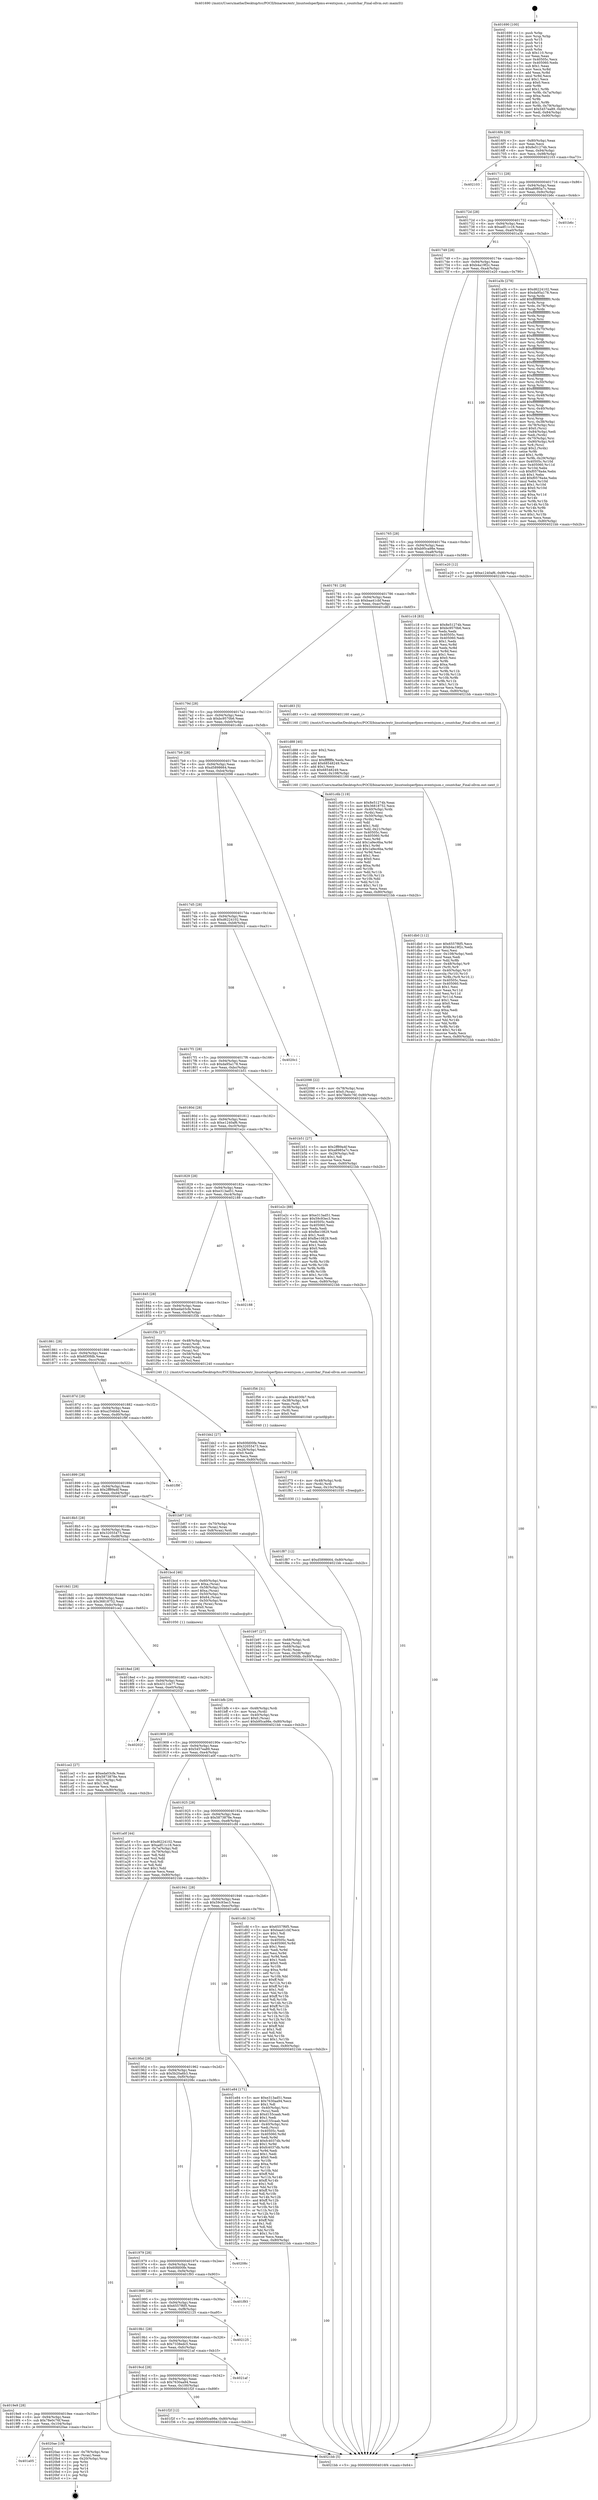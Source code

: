 digraph "0x401690" {
  label = "0x401690 (/mnt/c/Users/mathe/Desktop/tcc/POCII/binaries/extr_linuxtoolsperfpmu-eventsjson.c_countchar_Final-ollvm.out::main(0))"
  labelloc = "t"
  node[shape=record]

  Entry [label="",width=0.3,height=0.3,shape=circle,fillcolor=black,style=filled]
  "0x4016f4" [label="{
     0x4016f4 [29]\l
     | [instrs]\l
     &nbsp;&nbsp;0x4016f4 \<+3\>: mov -0x80(%rbp),%eax\l
     &nbsp;&nbsp;0x4016f7 \<+2\>: mov %eax,%ecx\l
     &nbsp;&nbsp;0x4016f9 \<+6\>: sub $0x8e51274b,%ecx\l
     &nbsp;&nbsp;0x4016ff \<+6\>: mov %eax,-0x94(%rbp)\l
     &nbsp;&nbsp;0x401705 \<+6\>: mov %ecx,-0x98(%rbp)\l
     &nbsp;&nbsp;0x40170b \<+6\>: je 0000000000402103 \<main+0xa73\>\l
  }"]
  "0x402103" [label="{
     0x402103\l
  }", style=dashed]
  "0x401711" [label="{
     0x401711 [28]\l
     | [instrs]\l
     &nbsp;&nbsp;0x401711 \<+5\>: jmp 0000000000401716 \<main+0x86\>\l
     &nbsp;&nbsp;0x401716 \<+6\>: mov -0x94(%rbp),%eax\l
     &nbsp;&nbsp;0x40171c \<+5\>: sub $0xa8985a7c,%eax\l
     &nbsp;&nbsp;0x401721 \<+6\>: mov %eax,-0x9c(%rbp)\l
     &nbsp;&nbsp;0x401727 \<+6\>: je 0000000000401b6c \<main+0x4dc\>\l
  }"]
  Exit [label="",width=0.3,height=0.3,shape=circle,fillcolor=black,style=filled,peripheries=2]
  "0x401b6c" [label="{
     0x401b6c\l
  }", style=dashed]
  "0x40172d" [label="{
     0x40172d [28]\l
     | [instrs]\l
     &nbsp;&nbsp;0x40172d \<+5\>: jmp 0000000000401732 \<main+0xa2\>\l
     &nbsp;&nbsp;0x401732 \<+6\>: mov -0x94(%rbp),%eax\l
     &nbsp;&nbsp;0x401738 \<+5\>: sub $0xadf11c16,%eax\l
     &nbsp;&nbsp;0x40173d \<+6\>: mov %eax,-0xa0(%rbp)\l
     &nbsp;&nbsp;0x401743 \<+6\>: je 0000000000401a3b \<main+0x3ab\>\l
  }"]
  "0x401a05" [label="{
     0x401a05\l
  }", style=dashed]
  "0x401a3b" [label="{
     0x401a3b [278]\l
     | [instrs]\l
     &nbsp;&nbsp;0x401a3b \<+5\>: mov $0xd6224102,%eax\l
     &nbsp;&nbsp;0x401a40 \<+5\>: mov $0xda95a178,%ecx\l
     &nbsp;&nbsp;0x401a45 \<+3\>: mov %rsp,%rdx\l
     &nbsp;&nbsp;0x401a48 \<+4\>: add $0xfffffffffffffff0,%rdx\l
     &nbsp;&nbsp;0x401a4c \<+3\>: mov %rdx,%rsp\l
     &nbsp;&nbsp;0x401a4f \<+4\>: mov %rdx,-0x78(%rbp)\l
     &nbsp;&nbsp;0x401a53 \<+3\>: mov %rsp,%rdx\l
     &nbsp;&nbsp;0x401a56 \<+4\>: add $0xfffffffffffffff0,%rdx\l
     &nbsp;&nbsp;0x401a5a \<+3\>: mov %rdx,%rsp\l
     &nbsp;&nbsp;0x401a5d \<+3\>: mov %rsp,%rsi\l
     &nbsp;&nbsp;0x401a60 \<+4\>: add $0xfffffffffffffff0,%rsi\l
     &nbsp;&nbsp;0x401a64 \<+3\>: mov %rsi,%rsp\l
     &nbsp;&nbsp;0x401a67 \<+4\>: mov %rsi,-0x70(%rbp)\l
     &nbsp;&nbsp;0x401a6b \<+3\>: mov %rsp,%rsi\l
     &nbsp;&nbsp;0x401a6e \<+4\>: add $0xfffffffffffffff0,%rsi\l
     &nbsp;&nbsp;0x401a72 \<+3\>: mov %rsi,%rsp\l
     &nbsp;&nbsp;0x401a75 \<+4\>: mov %rsi,-0x68(%rbp)\l
     &nbsp;&nbsp;0x401a79 \<+3\>: mov %rsp,%rsi\l
     &nbsp;&nbsp;0x401a7c \<+4\>: add $0xfffffffffffffff0,%rsi\l
     &nbsp;&nbsp;0x401a80 \<+3\>: mov %rsi,%rsp\l
     &nbsp;&nbsp;0x401a83 \<+4\>: mov %rsi,-0x60(%rbp)\l
     &nbsp;&nbsp;0x401a87 \<+3\>: mov %rsp,%rsi\l
     &nbsp;&nbsp;0x401a8a \<+4\>: add $0xfffffffffffffff0,%rsi\l
     &nbsp;&nbsp;0x401a8e \<+3\>: mov %rsi,%rsp\l
     &nbsp;&nbsp;0x401a91 \<+4\>: mov %rsi,-0x58(%rbp)\l
     &nbsp;&nbsp;0x401a95 \<+3\>: mov %rsp,%rsi\l
     &nbsp;&nbsp;0x401a98 \<+4\>: add $0xfffffffffffffff0,%rsi\l
     &nbsp;&nbsp;0x401a9c \<+3\>: mov %rsi,%rsp\l
     &nbsp;&nbsp;0x401a9f \<+4\>: mov %rsi,-0x50(%rbp)\l
     &nbsp;&nbsp;0x401aa3 \<+3\>: mov %rsp,%rsi\l
     &nbsp;&nbsp;0x401aa6 \<+4\>: add $0xfffffffffffffff0,%rsi\l
     &nbsp;&nbsp;0x401aaa \<+3\>: mov %rsi,%rsp\l
     &nbsp;&nbsp;0x401aad \<+4\>: mov %rsi,-0x48(%rbp)\l
     &nbsp;&nbsp;0x401ab1 \<+3\>: mov %rsp,%rsi\l
     &nbsp;&nbsp;0x401ab4 \<+4\>: add $0xfffffffffffffff0,%rsi\l
     &nbsp;&nbsp;0x401ab8 \<+3\>: mov %rsi,%rsp\l
     &nbsp;&nbsp;0x401abb \<+4\>: mov %rsi,-0x40(%rbp)\l
     &nbsp;&nbsp;0x401abf \<+3\>: mov %rsp,%rsi\l
     &nbsp;&nbsp;0x401ac2 \<+4\>: add $0xfffffffffffffff0,%rsi\l
     &nbsp;&nbsp;0x401ac6 \<+3\>: mov %rsi,%rsp\l
     &nbsp;&nbsp;0x401ac9 \<+4\>: mov %rsi,-0x38(%rbp)\l
     &nbsp;&nbsp;0x401acd \<+4\>: mov -0x78(%rbp),%rsi\l
     &nbsp;&nbsp;0x401ad1 \<+6\>: movl $0x0,(%rsi)\l
     &nbsp;&nbsp;0x401ad7 \<+6\>: mov -0x84(%rbp),%edi\l
     &nbsp;&nbsp;0x401add \<+2\>: mov %edi,(%rdx)\l
     &nbsp;&nbsp;0x401adf \<+4\>: mov -0x70(%rbp),%rsi\l
     &nbsp;&nbsp;0x401ae3 \<+7\>: mov -0x90(%rbp),%r8\l
     &nbsp;&nbsp;0x401aea \<+3\>: mov %r8,(%rsi)\l
     &nbsp;&nbsp;0x401aed \<+3\>: cmpl $0x2,(%rdx)\l
     &nbsp;&nbsp;0x401af0 \<+4\>: setne %r9b\l
     &nbsp;&nbsp;0x401af4 \<+4\>: and $0x1,%r9b\l
     &nbsp;&nbsp;0x401af8 \<+4\>: mov %r9b,-0x29(%rbp)\l
     &nbsp;&nbsp;0x401afc \<+8\>: mov 0x40505c,%r10d\l
     &nbsp;&nbsp;0x401b04 \<+8\>: mov 0x405060,%r11d\l
     &nbsp;&nbsp;0x401b0c \<+3\>: mov %r10d,%ebx\l
     &nbsp;&nbsp;0x401b0f \<+6\>: sub $0xf0576a4e,%ebx\l
     &nbsp;&nbsp;0x401b15 \<+3\>: sub $0x1,%ebx\l
     &nbsp;&nbsp;0x401b18 \<+6\>: add $0xf0576a4e,%ebx\l
     &nbsp;&nbsp;0x401b1e \<+4\>: imul %ebx,%r10d\l
     &nbsp;&nbsp;0x401b22 \<+4\>: and $0x1,%r10d\l
     &nbsp;&nbsp;0x401b26 \<+4\>: cmp $0x0,%r10d\l
     &nbsp;&nbsp;0x401b2a \<+4\>: sete %r9b\l
     &nbsp;&nbsp;0x401b2e \<+4\>: cmp $0xa,%r11d\l
     &nbsp;&nbsp;0x401b32 \<+4\>: setl %r14b\l
     &nbsp;&nbsp;0x401b36 \<+3\>: mov %r9b,%r15b\l
     &nbsp;&nbsp;0x401b39 \<+3\>: and %r14b,%r15b\l
     &nbsp;&nbsp;0x401b3c \<+3\>: xor %r14b,%r9b\l
     &nbsp;&nbsp;0x401b3f \<+3\>: or %r9b,%r15b\l
     &nbsp;&nbsp;0x401b42 \<+4\>: test $0x1,%r15b\l
     &nbsp;&nbsp;0x401b46 \<+3\>: cmovne %ecx,%eax\l
     &nbsp;&nbsp;0x401b49 \<+3\>: mov %eax,-0x80(%rbp)\l
     &nbsp;&nbsp;0x401b4c \<+5\>: jmp 00000000004021bb \<main+0xb2b\>\l
  }"]
  "0x401749" [label="{
     0x401749 [28]\l
     | [instrs]\l
     &nbsp;&nbsp;0x401749 \<+5\>: jmp 000000000040174e \<main+0xbe\>\l
     &nbsp;&nbsp;0x40174e \<+6\>: mov -0x94(%rbp),%eax\l
     &nbsp;&nbsp;0x401754 \<+5\>: sub $0xb4a19f2c,%eax\l
     &nbsp;&nbsp;0x401759 \<+6\>: mov %eax,-0xa4(%rbp)\l
     &nbsp;&nbsp;0x40175f \<+6\>: je 0000000000401e20 \<main+0x790\>\l
  }"]
  "0x4020ae" [label="{
     0x4020ae [19]\l
     | [instrs]\l
     &nbsp;&nbsp;0x4020ae \<+4\>: mov -0x78(%rbp),%rax\l
     &nbsp;&nbsp;0x4020b2 \<+2\>: mov (%rax),%eax\l
     &nbsp;&nbsp;0x4020b4 \<+4\>: lea -0x20(%rbp),%rsp\l
     &nbsp;&nbsp;0x4020b8 \<+1\>: pop %rbx\l
     &nbsp;&nbsp;0x4020b9 \<+2\>: pop %r12\l
     &nbsp;&nbsp;0x4020bb \<+2\>: pop %r14\l
     &nbsp;&nbsp;0x4020bd \<+2\>: pop %r15\l
     &nbsp;&nbsp;0x4020bf \<+1\>: pop %rbp\l
     &nbsp;&nbsp;0x4020c0 \<+1\>: ret\l
  }"]
  "0x401e20" [label="{
     0x401e20 [12]\l
     | [instrs]\l
     &nbsp;&nbsp;0x401e20 \<+7\>: movl $0xe1240af6,-0x80(%rbp)\l
     &nbsp;&nbsp;0x401e27 \<+5\>: jmp 00000000004021bb \<main+0xb2b\>\l
  }"]
  "0x401765" [label="{
     0x401765 [28]\l
     | [instrs]\l
     &nbsp;&nbsp;0x401765 \<+5\>: jmp 000000000040176a \<main+0xda\>\l
     &nbsp;&nbsp;0x40176a \<+6\>: mov -0x94(%rbp),%eax\l
     &nbsp;&nbsp;0x401770 \<+5\>: sub $0xb95ca98e,%eax\l
     &nbsp;&nbsp;0x401775 \<+6\>: mov %eax,-0xa8(%rbp)\l
     &nbsp;&nbsp;0x40177b \<+6\>: je 0000000000401c18 \<main+0x588\>\l
  }"]
  "0x401f87" [label="{
     0x401f87 [12]\l
     | [instrs]\l
     &nbsp;&nbsp;0x401f87 \<+7\>: movl $0xd5898664,-0x80(%rbp)\l
     &nbsp;&nbsp;0x401f8e \<+5\>: jmp 00000000004021bb \<main+0xb2b\>\l
  }"]
  "0x401c18" [label="{
     0x401c18 [83]\l
     | [instrs]\l
     &nbsp;&nbsp;0x401c18 \<+5\>: mov $0x8e51274b,%eax\l
     &nbsp;&nbsp;0x401c1d \<+5\>: mov $0xbc9570b6,%ecx\l
     &nbsp;&nbsp;0x401c22 \<+2\>: xor %edx,%edx\l
     &nbsp;&nbsp;0x401c24 \<+7\>: mov 0x40505c,%esi\l
     &nbsp;&nbsp;0x401c2b \<+7\>: mov 0x405060,%edi\l
     &nbsp;&nbsp;0x401c32 \<+3\>: sub $0x1,%edx\l
     &nbsp;&nbsp;0x401c35 \<+3\>: mov %esi,%r8d\l
     &nbsp;&nbsp;0x401c38 \<+3\>: add %edx,%r8d\l
     &nbsp;&nbsp;0x401c3b \<+4\>: imul %r8d,%esi\l
     &nbsp;&nbsp;0x401c3f \<+3\>: and $0x1,%esi\l
     &nbsp;&nbsp;0x401c42 \<+3\>: cmp $0x0,%esi\l
     &nbsp;&nbsp;0x401c45 \<+4\>: sete %r9b\l
     &nbsp;&nbsp;0x401c49 \<+3\>: cmp $0xa,%edi\l
     &nbsp;&nbsp;0x401c4c \<+4\>: setl %r10b\l
     &nbsp;&nbsp;0x401c50 \<+3\>: mov %r9b,%r11b\l
     &nbsp;&nbsp;0x401c53 \<+3\>: and %r10b,%r11b\l
     &nbsp;&nbsp;0x401c56 \<+3\>: xor %r10b,%r9b\l
     &nbsp;&nbsp;0x401c59 \<+3\>: or %r9b,%r11b\l
     &nbsp;&nbsp;0x401c5c \<+4\>: test $0x1,%r11b\l
     &nbsp;&nbsp;0x401c60 \<+3\>: cmovne %ecx,%eax\l
     &nbsp;&nbsp;0x401c63 \<+3\>: mov %eax,-0x80(%rbp)\l
     &nbsp;&nbsp;0x401c66 \<+5\>: jmp 00000000004021bb \<main+0xb2b\>\l
  }"]
  "0x401781" [label="{
     0x401781 [28]\l
     | [instrs]\l
     &nbsp;&nbsp;0x401781 \<+5\>: jmp 0000000000401786 \<main+0xf6\>\l
     &nbsp;&nbsp;0x401786 \<+6\>: mov -0x94(%rbp),%eax\l
     &nbsp;&nbsp;0x40178c \<+5\>: sub $0xbaa41cbf,%eax\l
     &nbsp;&nbsp;0x401791 \<+6\>: mov %eax,-0xac(%rbp)\l
     &nbsp;&nbsp;0x401797 \<+6\>: je 0000000000401d83 \<main+0x6f3\>\l
  }"]
  "0x401f75" [label="{
     0x401f75 [18]\l
     | [instrs]\l
     &nbsp;&nbsp;0x401f75 \<+4\>: mov -0x48(%rbp),%rdi\l
     &nbsp;&nbsp;0x401f79 \<+3\>: mov (%rdi),%rdi\l
     &nbsp;&nbsp;0x401f7c \<+6\>: mov %eax,-0x10c(%rbp)\l
     &nbsp;&nbsp;0x401f82 \<+5\>: call 0000000000401030 \<free@plt\>\l
     | [calls]\l
     &nbsp;&nbsp;0x401030 \{1\} (unknown)\l
  }"]
  "0x401d83" [label="{
     0x401d83 [5]\l
     | [instrs]\l
     &nbsp;&nbsp;0x401d83 \<+5\>: call 0000000000401160 \<next_i\>\l
     | [calls]\l
     &nbsp;&nbsp;0x401160 \{100\} (/mnt/c/Users/mathe/Desktop/tcc/POCII/binaries/extr_linuxtoolsperfpmu-eventsjson.c_countchar_Final-ollvm.out::next_i)\l
  }"]
  "0x40179d" [label="{
     0x40179d [28]\l
     | [instrs]\l
     &nbsp;&nbsp;0x40179d \<+5\>: jmp 00000000004017a2 \<main+0x112\>\l
     &nbsp;&nbsp;0x4017a2 \<+6\>: mov -0x94(%rbp),%eax\l
     &nbsp;&nbsp;0x4017a8 \<+5\>: sub $0xbc9570b6,%eax\l
     &nbsp;&nbsp;0x4017ad \<+6\>: mov %eax,-0xb0(%rbp)\l
     &nbsp;&nbsp;0x4017b3 \<+6\>: je 0000000000401c6b \<main+0x5db\>\l
  }"]
  "0x401f56" [label="{
     0x401f56 [31]\l
     | [instrs]\l
     &nbsp;&nbsp;0x401f56 \<+10\>: movabs $0x4030b7,%rdi\l
     &nbsp;&nbsp;0x401f60 \<+4\>: mov -0x38(%rbp),%r8\l
     &nbsp;&nbsp;0x401f64 \<+3\>: mov %eax,(%r8)\l
     &nbsp;&nbsp;0x401f67 \<+4\>: mov -0x38(%rbp),%r8\l
     &nbsp;&nbsp;0x401f6b \<+3\>: mov (%r8),%esi\l
     &nbsp;&nbsp;0x401f6e \<+2\>: mov $0x0,%al\l
     &nbsp;&nbsp;0x401f70 \<+5\>: call 0000000000401040 \<printf@plt\>\l
     | [calls]\l
     &nbsp;&nbsp;0x401040 \{1\} (unknown)\l
  }"]
  "0x401c6b" [label="{
     0x401c6b [119]\l
     | [instrs]\l
     &nbsp;&nbsp;0x401c6b \<+5\>: mov $0x8e51274b,%eax\l
     &nbsp;&nbsp;0x401c70 \<+5\>: mov $0x36818752,%ecx\l
     &nbsp;&nbsp;0x401c75 \<+4\>: mov -0x40(%rbp),%rdx\l
     &nbsp;&nbsp;0x401c79 \<+2\>: mov (%rdx),%esi\l
     &nbsp;&nbsp;0x401c7b \<+4\>: mov -0x50(%rbp),%rdx\l
     &nbsp;&nbsp;0x401c7f \<+2\>: cmp (%rdx),%esi\l
     &nbsp;&nbsp;0x401c81 \<+4\>: setl %dil\l
     &nbsp;&nbsp;0x401c85 \<+4\>: and $0x1,%dil\l
     &nbsp;&nbsp;0x401c89 \<+4\>: mov %dil,-0x21(%rbp)\l
     &nbsp;&nbsp;0x401c8d \<+7\>: mov 0x40505c,%esi\l
     &nbsp;&nbsp;0x401c94 \<+8\>: mov 0x405060,%r8d\l
     &nbsp;&nbsp;0x401c9c \<+3\>: mov %esi,%r9d\l
     &nbsp;&nbsp;0x401c9f \<+7\>: add $0x1a9ec6ba,%r9d\l
     &nbsp;&nbsp;0x401ca6 \<+4\>: sub $0x1,%r9d\l
     &nbsp;&nbsp;0x401caa \<+7\>: sub $0x1a9ec6ba,%r9d\l
     &nbsp;&nbsp;0x401cb1 \<+4\>: imul %r9d,%esi\l
     &nbsp;&nbsp;0x401cb5 \<+3\>: and $0x1,%esi\l
     &nbsp;&nbsp;0x401cb8 \<+3\>: cmp $0x0,%esi\l
     &nbsp;&nbsp;0x401cbb \<+4\>: sete %dil\l
     &nbsp;&nbsp;0x401cbf \<+4\>: cmp $0xa,%r8d\l
     &nbsp;&nbsp;0x401cc3 \<+4\>: setl %r10b\l
     &nbsp;&nbsp;0x401cc7 \<+3\>: mov %dil,%r11b\l
     &nbsp;&nbsp;0x401cca \<+3\>: and %r10b,%r11b\l
     &nbsp;&nbsp;0x401ccd \<+3\>: xor %r10b,%dil\l
     &nbsp;&nbsp;0x401cd0 \<+3\>: or %dil,%r11b\l
     &nbsp;&nbsp;0x401cd3 \<+4\>: test $0x1,%r11b\l
     &nbsp;&nbsp;0x401cd7 \<+3\>: cmovne %ecx,%eax\l
     &nbsp;&nbsp;0x401cda \<+3\>: mov %eax,-0x80(%rbp)\l
     &nbsp;&nbsp;0x401cdd \<+5\>: jmp 00000000004021bb \<main+0xb2b\>\l
  }"]
  "0x4017b9" [label="{
     0x4017b9 [28]\l
     | [instrs]\l
     &nbsp;&nbsp;0x4017b9 \<+5\>: jmp 00000000004017be \<main+0x12e\>\l
     &nbsp;&nbsp;0x4017be \<+6\>: mov -0x94(%rbp),%eax\l
     &nbsp;&nbsp;0x4017c4 \<+5\>: sub $0xd5898664,%eax\l
     &nbsp;&nbsp;0x4017c9 \<+6\>: mov %eax,-0xb4(%rbp)\l
     &nbsp;&nbsp;0x4017cf \<+6\>: je 0000000000402098 \<main+0xa08\>\l
  }"]
  "0x4019e9" [label="{
     0x4019e9 [28]\l
     | [instrs]\l
     &nbsp;&nbsp;0x4019e9 \<+5\>: jmp 00000000004019ee \<main+0x35e\>\l
     &nbsp;&nbsp;0x4019ee \<+6\>: mov -0x94(%rbp),%eax\l
     &nbsp;&nbsp;0x4019f4 \<+5\>: sub $0x78e0c76f,%eax\l
     &nbsp;&nbsp;0x4019f9 \<+6\>: mov %eax,-0x104(%rbp)\l
     &nbsp;&nbsp;0x4019ff \<+6\>: je 00000000004020ae \<main+0xa1e\>\l
  }"]
  "0x402098" [label="{
     0x402098 [22]\l
     | [instrs]\l
     &nbsp;&nbsp;0x402098 \<+4\>: mov -0x78(%rbp),%rax\l
     &nbsp;&nbsp;0x40209c \<+6\>: movl $0x0,(%rax)\l
     &nbsp;&nbsp;0x4020a2 \<+7\>: movl $0x78e0c76f,-0x80(%rbp)\l
     &nbsp;&nbsp;0x4020a9 \<+5\>: jmp 00000000004021bb \<main+0xb2b\>\l
  }"]
  "0x4017d5" [label="{
     0x4017d5 [28]\l
     | [instrs]\l
     &nbsp;&nbsp;0x4017d5 \<+5\>: jmp 00000000004017da \<main+0x14a\>\l
     &nbsp;&nbsp;0x4017da \<+6\>: mov -0x94(%rbp),%eax\l
     &nbsp;&nbsp;0x4017e0 \<+5\>: sub $0xd6224102,%eax\l
     &nbsp;&nbsp;0x4017e5 \<+6\>: mov %eax,-0xb8(%rbp)\l
     &nbsp;&nbsp;0x4017eb \<+6\>: je 00000000004020c1 \<main+0xa31\>\l
  }"]
  "0x401f2f" [label="{
     0x401f2f [12]\l
     | [instrs]\l
     &nbsp;&nbsp;0x401f2f \<+7\>: movl $0xb95ca98e,-0x80(%rbp)\l
     &nbsp;&nbsp;0x401f36 \<+5\>: jmp 00000000004021bb \<main+0xb2b\>\l
  }"]
  "0x4020c1" [label="{
     0x4020c1\l
  }", style=dashed]
  "0x4017f1" [label="{
     0x4017f1 [28]\l
     | [instrs]\l
     &nbsp;&nbsp;0x4017f1 \<+5\>: jmp 00000000004017f6 \<main+0x166\>\l
     &nbsp;&nbsp;0x4017f6 \<+6\>: mov -0x94(%rbp),%eax\l
     &nbsp;&nbsp;0x4017fc \<+5\>: sub $0xda95a178,%eax\l
     &nbsp;&nbsp;0x401801 \<+6\>: mov %eax,-0xbc(%rbp)\l
     &nbsp;&nbsp;0x401807 \<+6\>: je 0000000000401b51 \<main+0x4c1\>\l
  }"]
  "0x4019cd" [label="{
     0x4019cd [28]\l
     | [instrs]\l
     &nbsp;&nbsp;0x4019cd \<+5\>: jmp 00000000004019d2 \<main+0x342\>\l
     &nbsp;&nbsp;0x4019d2 \<+6\>: mov -0x94(%rbp),%eax\l
     &nbsp;&nbsp;0x4019d8 \<+5\>: sub $0x7630aa94,%eax\l
     &nbsp;&nbsp;0x4019dd \<+6\>: mov %eax,-0x100(%rbp)\l
     &nbsp;&nbsp;0x4019e3 \<+6\>: je 0000000000401f2f \<main+0x89f\>\l
  }"]
  "0x401b51" [label="{
     0x401b51 [27]\l
     | [instrs]\l
     &nbsp;&nbsp;0x401b51 \<+5\>: mov $0x2ff89a4f,%eax\l
     &nbsp;&nbsp;0x401b56 \<+5\>: mov $0xa8985a7c,%ecx\l
     &nbsp;&nbsp;0x401b5b \<+3\>: mov -0x29(%rbp),%dl\l
     &nbsp;&nbsp;0x401b5e \<+3\>: test $0x1,%dl\l
     &nbsp;&nbsp;0x401b61 \<+3\>: cmovne %ecx,%eax\l
     &nbsp;&nbsp;0x401b64 \<+3\>: mov %eax,-0x80(%rbp)\l
     &nbsp;&nbsp;0x401b67 \<+5\>: jmp 00000000004021bb \<main+0xb2b\>\l
  }"]
  "0x40180d" [label="{
     0x40180d [28]\l
     | [instrs]\l
     &nbsp;&nbsp;0x40180d \<+5\>: jmp 0000000000401812 \<main+0x182\>\l
     &nbsp;&nbsp;0x401812 \<+6\>: mov -0x94(%rbp),%eax\l
     &nbsp;&nbsp;0x401818 \<+5\>: sub $0xe1240af6,%eax\l
     &nbsp;&nbsp;0x40181d \<+6\>: mov %eax,-0xc0(%rbp)\l
     &nbsp;&nbsp;0x401823 \<+6\>: je 0000000000401e2c \<main+0x79c\>\l
  }"]
  "0x4021af" [label="{
     0x4021af\l
  }", style=dashed]
  "0x401e2c" [label="{
     0x401e2c [88]\l
     | [instrs]\l
     &nbsp;&nbsp;0x401e2c \<+5\>: mov $0xe313ad51,%eax\l
     &nbsp;&nbsp;0x401e31 \<+5\>: mov $0x59c93ec3,%ecx\l
     &nbsp;&nbsp;0x401e36 \<+7\>: mov 0x40505c,%edx\l
     &nbsp;&nbsp;0x401e3d \<+7\>: mov 0x405060,%esi\l
     &nbsp;&nbsp;0x401e44 \<+2\>: mov %edx,%edi\l
     &nbsp;&nbsp;0x401e46 \<+6\>: sub $0xfbe10829,%edi\l
     &nbsp;&nbsp;0x401e4c \<+3\>: sub $0x1,%edi\l
     &nbsp;&nbsp;0x401e4f \<+6\>: add $0xfbe10829,%edi\l
     &nbsp;&nbsp;0x401e55 \<+3\>: imul %edi,%edx\l
     &nbsp;&nbsp;0x401e58 \<+3\>: and $0x1,%edx\l
     &nbsp;&nbsp;0x401e5b \<+3\>: cmp $0x0,%edx\l
     &nbsp;&nbsp;0x401e5e \<+4\>: sete %r8b\l
     &nbsp;&nbsp;0x401e62 \<+3\>: cmp $0xa,%esi\l
     &nbsp;&nbsp;0x401e65 \<+4\>: setl %r9b\l
     &nbsp;&nbsp;0x401e69 \<+3\>: mov %r8b,%r10b\l
     &nbsp;&nbsp;0x401e6c \<+3\>: and %r9b,%r10b\l
     &nbsp;&nbsp;0x401e6f \<+3\>: xor %r9b,%r8b\l
     &nbsp;&nbsp;0x401e72 \<+3\>: or %r8b,%r10b\l
     &nbsp;&nbsp;0x401e75 \<+4\>: test $0x1,%r10b\l
     &nbsp;&nbsp;0x401e79 \<+3\>: cmovne %ecx,%eax\l
     &nbsp;&nbsp;0x401e7c \<+3\>: mov %eax,-0x80(%rbp)\l
     &nbsp;&nbsp;0x401e7f \<+5\>: jmp 00000000004021bb \<main+0xb2b\>\l
  }"]
  "0x401829" [label="{
     0x401829 [28]\l
     | [instrs]\l
     &nbsp;&nbsp;0x401829 \<+5\>: jmp 000000000040182e \<main+0x19e\>\l
     &nbsp;&nbsp;0x40182e \<+6\>: mov -0x94(%rbp),%eax\l
     &nbsp;&nbsp;0x401834 \<+5\>: sub $0xe313ad51,%eax\l
     &nbsp;&nbsp;0x401839 \<+6\>: mov %eax,-0xc4(%rbp)\l
     &nbsp;&nbsp;0x40183f \<+6\>: je 0000000000402188 \<main+0xaf8\>\l
  }"]
  "0x4019b1" [label="{
     0x4019b1 [28]\l
     | [instrs]\l
     &nbsp;&nbsp;0x4019b1 \<+5\>: jmp 00000000004019b6 \<main+0x326\>\l
     &nbsp;&nbsp;0x4019b6 \<+6\>: mov -0x94(%rbp),%eax\l
     &nbsp;&nbsp;0x4019bc \<+5\>: sub $0x7338edc5,%eax\l
     &nbsp;&nbsp;0x4019c1 \<+6\>: mov %eax,-0xfc(%rbp)\l
     &nbsp;&nbsp;0x4019c7 \<+6\>: je 00000000004021af \<main+0xb1f\>\l
  }"]
  "0x402188" [label="{
     0x402188\l
  }", style=dashed]
  "0x401845" [label="{
     0x401845 [28]\l
     | [instrs]\l
     &nbsp;&nbsp;0x401845 \<+5\>: jmp 000000000040184a \<main+0x1ba\>\l
     &nbsp;&nbsp;0x40184a \<+6\>: mov -0x94(%rbp),%eax\l
     &nbsp;&nbsp;0x401850 \<+5\>: sub $0xeda03cfe,%eax\l
     &nbsp;&nbsp;0x401855 \<+6\>: mov %eax,-0xc8(%rbp)\l
     &nbsp;&nbsp;0x40185b \<+6\>: je 0000000000401f3b \<main+0x8ab\>\l
  }"]
  "0x402125" [label="{
     0x402125\l
  }", style=dashed]
  "0x401f3b" [label="{
     0x401f3b [27]\l
     | [instrs]\l
     &nbsp;&nbsp;0x401f3b \<+4\>: mov -0x48(%rbp),%rax\l
     &nbsp;&nbsp;0x401f3f \<+3\>: mov (%rax),%rdi\l
     &nbsp;&nbsp;0x401f42 \<+4\>: mov -0x60(%rbp),%rax\l
     &nbsp;&nbsp;0x401f46 \<+2\>: mov (%rax),%cl\l
     &nbsp;&nbsp;0x401f48 \<+4\>: mov -0x58(%rbp),%rax\l
     &nbsp;&nbsp;0x401f4c \<+2\>: mov (%rax),%edx\l
     &nbsp;&nbsp;0x401f4e \<+3\>: movsbl %cl,%esi\l
     &nbsp;&nbsp;0x401f51 \<+5\>: call 0000000000401240 \<countchar\>\l
     | [calls]\l
     &nbsp;&nbsp;0x401240 \{1\} (/mnt/c/Users/mathe/Desktop/tcc/POCII/binaries/extr_linuxtoolsperfpmu-eventsjson.c_countchar_Final-ollvm.out::countchar)\l
  }"]
  "0x401861" [label="{
     0x401861 [28]\l
     | [instrs]\l
     &nbsp;&nbsp;0x401861 \<+5\>: jmp 0000000000401866 \<main+0x1d6\>\l
     &nbsp;&nbsp;0x401866 \<+6\>: mov -0x94(%rbp),%eax\l
     &nbsp;&nbsp;0x40186c \<+5\>: sub $0x6f30fdb,%eax\l
     &nbsp;&nbsp;0x401871 \<+6\>: mov %eax,-0xcc(%rbp)\l
     &nbsp;&nbsp;0x401877 \<+6\>: je 0000000000401bb2 \<main+0x522\>\l
  }"]
  "0x401995" [label="{
     0x401995 [28]\l
     | [instrs]\l
     &nbsp;&nbsp;0x401995 \<+5\>: jmp 000000000040199a \<main+0x30a\>\l
     &nbsp;&nbsp;0x40199a \<+6\>: mov -0x94(%rbp),%eax\l
     &nbsp;&nbsp;0x4019a0 \<+5\>: sub $0x6557f6f5,%eax\l
     &nbsp;&nbsp;0x4019a5 \<+6\>: mov %eax,-0xf8(%rbp)\l
     &nbsp;&nbsp;0x4019ab \<+6\>: je 0000000000402125 \<main+0xa95\>\l
  }"]
  "0x401bb2" [label="{
     0x401bb2 [27]\l
     | [instrs]\l
     &nbsp;&nbsp;0x401bb2 \<+5\>: mov $0x60fd00fe,%eax\l
     &nbsp;&nbsp;0x401bb7 \<+5\>: mov $0x32055473,%ecx\l
     &nbsp;&nbsp;0x401bbc \<+3\>: mov -0x28(%rbp),%edx\l
     &nbsp;&nbsp;0x401bbf \<+3\>: cmp $0x0,%edx\l
     &nbsp;&nbsp;0x401bc2 \<+3\>: cmove %ecx,%eax\l
     &nbsp;&nbsp;0x401bc5 \<+3\>: mov %eax,-0x80(%rbp)\l
     &nbsp;&nbsp;0x401bc8 \<+5\>: jmp 00000000004021bb \<main+0xb2b\>\l
  }"]
  "0x40187d" [label="{
     0x40187d [28]\l
     | [instrs]\l
     &nbsp;&nbsp;0x40187d \<+5\>: jmp 0000000000401882 \<main+0x1f2\>\l
     &nbsp;&nbsp;0x401882 \<+6\>: mov -0x94(%rbp),%eax\l
     &nbsp;&nbsp;0x401888 \<+5\>: sub $0xa254bbd,%eax\l
     &nbsp;&nbsp;0x40188d \<+6\>: mov %eax,-0xd0(%rbp)\l
     &nbsp;&nbsp;0x401893 \<+6\>: je 0000000000401f9f \<main+0x90f\>\l
  }"]
  "0x401f93" [label="{
     0x401f93\l
  }", style=dashed]
  "0x401f9f" [label="{
     0x401f9f\l
  }", style=dashed]
  "0x401899" [label="{
     0x401899 [28]\l
     | [instrs]\l
     &nbsp;&nbsp;0x401899 \<+5\>: jmp 000000000040189e \<main+0x20e\>\l
     &nbsp;&nbsp;0x40189e \<+6\>: mov -0x94(%rbp),%eax\l
     &nbsp;&nbsp;0x4018a4 \<+5\>: sub $0x2ff89a4f,%eax\l
     &nbsp;&nbsp;0x4018a9 \<+6\>: mov %eax,-0xd4(%rbp)\l
     &nbsp;&nbsp;0x4018af \<+6\>: je 0000000000401b87 \<main+0x4f7\>\l
  }"]
  "0x401979" [label="{
     0x401979 [28]\l
     | [instrs]\l
     &nbsp;&nbsp;0x401979 \<+5\>: jmp 000000000040197e \<main+0x2ee\>\l
     &nbsp;&nbsp;0x40197e \<+6\>: mov -0x94(%rbp),%eax\l
     &nbsp;&nbsp;0x401984 \<+5\>: sub $0x60fd00fe,%eax\l
     &nbsp;&nbsp;0x401989 \<+6\>: mov %eax,-0xf4(%rbp)\l
     &nbsp;&nbsp;0x40198f \<+6\>: je 0000000000401f93 \<main+0x903\>\l
  }"]
  "0x401b87" [label="{
     0x401b87 [16]\l
     | [instrs]\l
     &nbsp;&nbsp;0x401b87 \<+4\>: mov -0x70(%rbp),%rax\l
     &nbsp;&nbsp;0x401b8b \<+3\>: mov (%rax),%rax\l
     &nbsp;&nbsp;0x401b8e \<+4\>: mov 0x8(%rax),%rdi\l
     &nbsp;&nbsp;0x401b92 \<+5\>: call 0000000000401060 \<atoi@plt\>\l
     | [calls]\l
     &nbsp;&nbsp;0x401060 \{1\} (unknown)\l
  }"]
  "0x4018b5" [label="{
     0x4018b5 [28]\l
     | [instrs]\l
     &nbsp;&nbsp;0x4018b5 \<+5\>: jmp 00000000004018ba \<main+0x22a\>\l
     &nbsp;&nbsp;0x4018ba \<+6\>: mov -0x94(%rbp),%eax\l
     &nbsp;&nbsp;0x4018c0 \<+5\>: sub $0x32055473,%eax\l
     &nbsp;&nbsp;0x4018c5 \<+6\>: mov %eax,-0xd8(%rbp)\l
     &nbsp;&nbsp;0x4018cb \<+6\>: je 0000000000401bcd \<main+0x53d\>\l
  }"]
  "0x40208c" [label="{
     0x40208c\l
  }", style=dashed]
  "0x401bcd" [label="{
     0x401bcd [46]\l
     | [instrs]\l
     &nbsp;&nbsp;0x401bcd \<+4\>: mov -0x60(%rbp),%rax\l
     &nbsp;&nbsp;0x401bd1 \<+3\>: movb $0xa,(%rax)\l
     &nbsp;&nbsp;0x401bd4 \<+4\>: mov -0x58(%rbp),%rax\l
     &nbsp;&nbsp;0x401bd8 \<+6\>: movl $0xa,(%rax)\l
     &nbsp;&nbsp;0x401bde \<+4\>: mov -0x50(%rbp),%rax\l
     &nbsp;&nbsp;0x401be2 \<+6\>: movl $0x64,(%rax)\l
     &nbsp;&nbsp;0x401be8 \<+4\>: mov -0x50(%rbp),%rax\l
     &nbsp;&nbsp;0x401bec \<+3\>: movslq (%rax),%rax\l
     &nbsp;&nbsp;0x401bef \<+4\>: shl $0x0,%rax\l
     &nbsp;&nbsp;0x401bf3 \<+3\>: mov %rax,%rdi\l
     &nbsp;&nbsp;0x401bf6 \<+5\>: call 0000000000401050 \<malloc@plt\>\l
     | [calls]\l
     &nbsp;&nbsp;0x401050 \{1\} (unknown)\l
  }"]
  "0x4018d1" [label="{
     0x4018d1 [28]\l
     | [instrs]\l
     &nbsp;&nbsp;0x4018d1 \<+5\>: jmp 00000000004018d6 \<main+0x246\>\l
     &nbsp;&nbsp;0x4018d6 \<+6\>: mov -0x94(%rbp),%eax\l
     &nbsp;&nbsp;0x4018dc \<+5\>: sub $0x36818752,%eax\l
     &nbsp;&nbsp;0x4018e1 \<+6\>: mov %eax,-0xdc(%rbp)\l
     &nbsp;&nbsp;0x4018e7 \<+6\>: je 0000000000401ce2 \<main+0x652\>\l
  }"]
  "0x40195d" [label="{
     0x40195d [28]\l
     | [instrs]\l
     &nbsp;&nbsp;0x40195d \<+5\>: jmp 0000000000401962 \<main+0x2d2\>\l
     &nbsp;&nbsp;0x401962 \<+6\>: mov -0x94(%rbp),%eax\l
     &nbsp;&nbsp;0x401968 \<+5\>: sub $0x5b20a6b3,%eax\l
     &nbsp;&nbsp;0x40196d \<+6\>: mov %eax,-0xf0(%rbp)\l
     &nbsp;&nbsp;0x401973 \<+6\>: je 000000000040208c \<main+0x9fc\>\l
  }"]
  "0x401ce2" [label="{
     0x401ce2 [27]\l
     | [instrs]\l
     &nbsp;&nbsp;0x401ce2 \<+5\>: mov $0xeda03cfe,%eax\l
     &nbsp;&nbsp;0x401ce7 \<+5\>: mov $0x5873878e,%ecx\l
     &nbsp;&nbsp;0x401cec \<+3\>: mov -0x21(%rbp),%dl\l
     &nbsp;&nbsp;0x401cef \<+3\>: test $0x1,%dl\l
     &nbsp;&nbsp;0x401cf2 \<+3\>: cmovne %ecx,%eax\l
     &nbsp;&nbsp;0x401cf5 \<+3\>: mov %eax,-0x80(%rbp)\l
     &nbsp;&nbsp;0x401cf8 \<+5\>: jmp 00000000004021bb \<main+0xb2b\>\l
  }"]
  "0x4018ed" [label="{
     0x4018ed [28]\l
     | [instrs]\l
     &nbsp;&nbsp;0x4018ed \<+5\>: jmp 00000000004018f2 \<main+0x262\>\l
     &nbsp;&nbsp;0x4018f2 \<+6\>: mov -0x94(%rbp),%eax\l
     &nbsp;&nbsp;0x4018f8 \<+5\>: sub $0x4311cb77,%eax\l
     &nbsp;&nbsp;0x4018fd \<+6\>: mov %eax,-0xe0(%rbp)\l
     &nbsp;&nbsp;0x401903 \<+6\>: je 000000000040202f \<main+0x99f\>\l
  }"]
  "0x401e84" [label="{
     0x401e84 [171]\l
     | [instrs]\l
     &nbsp;&nbsp;0x401e84 \<+5\>: mov $0xe313ad51,%eax\l
     &nbsp;&nbsp;0x401e89 \<+5\>: mov $0x7630aa94,%ecx\l
     &nbsp;&nbsp;0x401e8e \<+2\>: mov $0x1,%dl\l
     &nbsp;&nbsp;0x401e90 \<+4\>: mov -0x40(%rbp),%rsi\l
     &nbsp;&nbsp;0x401e94 \<+2\>: mov (%rsi),%edi\l
     &nbsp;&nbsp;0x401e96 \<+6\>: sub $0xd155caab,%edi\l
     &nbsp;&nbsp;0x401e9c \<+3\>: add $0x1,%edi\l
     &nbsp;&nbsp;0x401e9f \<+6\>: add $0xd155caab,%edi\l
     &nbsp;&nbsp;0x401ea5 \<+4\>: mov -0x40(%rbp),%rsi\l
     &nbsp;&nbsp;0x401ea9 \<+2\>: mov %edi,(%rsi)\l
     &nbsp;&nbsp;0x401eab \<+7\>: mov 0x40505c,%edi\l
     &nbsp;&nbsp;0x401eb2 \<+8\>: mov 0x405060,%r8d\l
     &nbsp;&nbsp;0x401eba \<+3\>: mov %edi,%r9d\l
     &nbsp;&nbsp;0x401ebd \<+7\>: add $0xfc4037db,%r9d\l
     &nbsp;&nbsp;0x401ec4 \<+4\>: sub $0x1,%r9d\l
     &nbsp;&nbsp;0x401ec8 \<+7\>: sub $0xfc4037db,%r9d\l
     &nbsp;&nbsp;0x401ecf \<+4\>: imul %r9d,%edi\l
     &nbsp;&nbsp;0x401ed3 \<+3\>: and $0x1,%edi\l
     &nbsp;&nbsp;0x401ed6 \<+3\>: cmp $0x0,%edi\l
     &nbsp;&nbsp;0x401ed9 \<+4\>: sete %r10b\l
     &nbsp;&nbsp;0x401edd \<+4\>: cmp $0xa,%r8d\l
     &nbsp;&nbsp;0x401ee1 \<+4\>: setl %r11b\l
     &nbsp;&nbsp;0x401ee5 \<+3\>: mov %r10b,%bl\l
     &nbsp;&nbsp;0x401ee8 \<+3\>: xor $0xff,%bl\l
     &nbsp;&nbsp;0x401eeb \<+3\>: mov %r11b,%r14b\l
     &nbsp;&nbsp;0x401eee \<+4\>: xor $0xff,%r14b\l
     &nbsp;&nbsp;0x401ef2 \<+3\>: xor $0x1,%dl\l
     &nbsp;&nbsp;0x401ef5 \<+3\>: mov %bl,%r15b\l
     &nbsp;&nbsp;0x401ef8 \<+4\>: and $0xff,%r15b\l
     &nbsp;&nbsp;0x401efc \<+3\>: and %dl,%r10b\l
     &nbsp;&nbsp;0x401eff \<+3\>: mov %r14b,%r12b\l
     &nbsp;&nbsp;0x401f02 \<+4\>: and $0xff,%r12b\l
     &nbsp;&nbsp;0x401f06 \<+3\>: and %dl,%r11b\l
     &nbsp;&nbsp;0x401f09 \<+3\>: or %r10b,%r15b\l
     &nbsp;&nbsp;0x401f0c \<+3\>: or %r11b,%r12b\l
     &nbsp;&nbsp;0x401f0f \<+3\>: xor %r12b,%r15b\l
     &nbsp;&nbsp;0x401f12 \<+3\>: or %r14b,%bl\l
     &nbsp;&nbsp;0x401f15 \<+3\>: xor $0xff,%bl\l
     &nbsp;&nbsp;0x401f18 \<+3\>: or $0x1,%dl\l
     &nbsp;&nbsp;0x401f1b \<+2\>: and %dl,%bl\l
     &nbsp;&nbsp;0x401f1d \<+3\>: or %bl,%r15b\l
     &nbsp;&nbsp;0x401f20 \<+4\>: test $0x1,%r15b\l
     &nbsp;&nbsp;0x401f24 \<+3\>: cmovne %ecx,%eax\l
     &nbsp;&nbsp;0x401f27 \<+3\>: mov %eax,-0x80(%rbp)\l
     &nbsp;&nbsp;0x401f2a \<+5\>: jmp 00000000004021bb \<main+0xb2b\>\l
  }"]
  "0x40202f" [label="{
     0x40202f\l
  }", style=dashed]
  "0x401909" [label="{
     0x401909 [28]\l
     | [instrs]\l
     &nbsp;&nbsp;0x401909 \<+5\>: jmp 000000000040190e \<main+0x27e\>\l
     &nbsp;&nbsp;0x40190e \<+6\>: mov -0x94(%rbp),%eax\l
     &nbsp;&nbsp;0x401914 \<+5\>: sub $0x5457ea89,%eax\l
     &nbsp;&nbsp;0x401919 \<+6\>: mov %eax,-0xe4(%rbp)\l
     &nbsp;&nbsp;0x40191f \<+6\>: je 0000000000401a0f \<main+0x37f\>\l
  }"]
  "0x401db0" [label="{
     0x401db0 [112]\l
     | [instrs]\l
     &nbsp;&nbsp;0x401db0 \<+5\>: mov $0x6557f6f5,%ecx\l
     &nbsp;&nbsp;0x401db5 \<+5\>: mov $0xb4a19f2c,%edx\l
     &nbsp;&nbsp;0x401dba \<+2\>: xor %esi,%esi\l
     &nbsp;&nbsp;0x401dbc \<+6\>: mov -0x108(%rbp),%edi\l
     &nbsp;&nbsp;0x401dc2 \<+3\>: imul %eax,%edi\l
     &nbsp;&nbsp;0x401dc5 \<+3\>: mov %dil,%r8b\l
     &nbsp;&nbsp;0x401dc8 \<+4\>: mov -0x48(%rbp),%r9\l
     &nbsp;&nbsp;0x401dcc \<+3\>: mov (%r9),%r9\l
     &nbsp;&nbsp;0x401dcf \<+4\>: mov -0x40(%rbp),%r10\l
     &nbsp;&nbsp;0x401dd3 \<+3\>: movslq (%r10),%r10\l
     &nbsp;&nbsp;0x401dd6 \<+4\>: mov %r8b,(%r9,%r10,1)\l
     &nbsp;&nbsp;0x401dda \<+7\>: mov 0x40505c,%eax\l
     &nbsp;&nbsp;0x401de1 \<+7\>: mov 0x405060,%edi\l
     &nbsp;&nbsp;0x401de8 \<+3\>: sub $0x1,%esi\l
     &nbsp;&nbsp;0x401deb \<+3\>: mov %eax,%r11d\l
     &nbsp;&nbsp;0x401dee \<+3\>: add %esi,%r11d\l
     &nbsp;&nbsp;0x401df1 \<+4\>: imul %r11d,%eax\l
     &nbsp;&nbsp;0x401df5 \<+3\>: and $0x1,%eax\l
     &nbsp;&nbsp;0x401df8 \<+3\>: cmp $0x0,%eax\l
     &nbsp;&nbsp;0x401dfb \<+4\>: sete %r8b\l
     &nbsp;&nbsp;0x401dff \<+3\>: cmp $0xa,%edi\l
     &nbsp;&nbsp;0x401e02 \<+3\>: setl %bl\l
     &nbsp;&nbsp;0x401e05 \<+3\>: mov %r8b,%r14b\l
     &nbsp;&nbsp;0x401e08 \<+3\>: and %bl,%r14b\l
     &nbsp;&nbsp;0x401e0b \<+3\>: xor %bl,%r8b\l
     &nbsp;&nbsp;0x401e0e \<+3\>: or %r8b,%r14b\l
     &nbsp;&nbsp;0x401e11 \<+4\>: test $0x1,%r14b\l
     &nbsp;&nbsp;0x401e15 \<+3\>: cmovne %edx,%ecx\l
     &nbsp;&nbsp;0x401e18 \<+3\>: mov %ecx,-0x80(%rbp)\l
     &nbsp;&nbsp;0x401e1b \<+5\>: jmp 00000000004021bb \<main+0xb2b\>\l
  }"]
  "0x401a0f" [label="{
     0x401a0f [44]\l
     | [instrs]\l
     &nbsp;&nbsp;0x401a0f \<+5\>: mov $0xd6224102,%eax\l
     &nbsp;&nbsp;0x401a14 \<+5\>: mov $0xadf11c16,%ecx\l
     &nbsp;&nbsp;0x401a19 \<+3\>: mov -0x7a(%rbp),%dl\l
     &nbsp;&nbsp;0x401a1c \<+4\>: mov -0x79(%rbp),%sil\l
     &nbsp;&nbsp;0x401a20 \<+3\>: mov %dl,%dil\l
     &nbsp;&nbsp;0x401a23 \<+3\>: and %sil,%dil\l
     &nbsp;&nbsp;0x401a26 \<+3\>: xor %sil,%dl\l
     &nbsp;&nbsp;0x401a29 \<+3\>: or %dl,%dil\l
     &nbsp;&nbsp;0x401a2c \<+4\>: test $0x1,%dil\l
     &nbsp;&nbsp;0x401a30 \<+3\>: cmovne %ecx,%eax\l
     &nbsp;&nbsp;0x401a33 \<+3\>: mov %eax,-0x80(%rbp)\l
     &nbsp;&nbsp;0x401a36 \<+5\>: jmp 00000000004021bb \<main+0xb2b\>\l
  }"]
  "0x401925" [label="{
     0x401925 [28]\l
     | [instrs]\l
     &nbsp;&nbsp;0x401925 \<+5\>: jmp 000000000040192a \<main+0x29a\>\l
     &nbsp;&nbsp;0x40192a \<+6\>: mov -0x94(%rbp),%eax\l
     &nbsp;&nbsp;0x401930 \<+5\>: sub $0x5873878e,%eax\l
     &nbsp;&nbsp;0x401935 \<+6\>: mov %eax,-0xe8(%rbp)\l
     &nbsp;&nbsp;0x40193b \<+6\>: je 0000000000401cfd \<main+0x66d\>\l
  }"]
  "0x4021bb" [label="{
     0x4021bb [5]\l
     | [instrs]\l
     &nbsp;&nbsp;0x4021bb \<+5\>: jmp 00000000004016f4 \<main+0x64\>\l
  }"]
  "0x401690" [label="{
     0x401690 [100]\l
     | [instrs]\l
     &nbsp;&nbsp;0x401690 \<+1\>: push %rbp\l
     &nbsp;&nbsp;0x401691 \<+3\>: mov %rsp,%rbp\l
     &nbsp;&nbsp;0x401694 \<+2\>: push %r15\l
     &nbsp;&nbsp;0x401696 \<+2\>: push %r14\l
     &nbsp;&nbsp;0x401698 \<+2\>: push %r12\l
     &nbsp;&nbsp;0x40169a \<+1\>: push %rbx\l
     &nbsp;&nbsp;0x40169b \<+7\>: sub $0x110,%rsp\l
     &nbsp;&nbsp;0x4016a2 \<+2\>: xor %eax,%eax\l
     &nbsp;&nbsp;0x4016a4 \<+7\>: mov 0x40505c,%ecx\l
     &nbsp;&nbsp;0x4016ab \<+7\>: mov 0x405060,%edx\l
     &nbsp;&nbsp;0x4016b2 \<+3\>: sub $0x1,%eax\l
     &nbsp;&nbsp;0x4016b5 \<+3\>: mov %ecx,%r8d\l
     &nbsp;&nbsp;0x4016b8 \<+3\>: add %eax,%r8d\l
     &nbsp;&nbsp;0x4016bb \<+4\>: imul %r8d,%ecx\l
     &nbsp;&nbsp;0x4016bf \<+3\>: and $0x1,%ecx\l
     &nbsp;&nbsp;0x4016c2 \<+3\>: cmp $0x0,%ecx\l
     &nbsp;&nbsp;0x4016c5 \<+4\>: sete %r9b\l
     &nbsp;&nbsp;0x4016c9 \<+4\>: and $0x1,%r9b\l
     &nbsp;&nbsp;0x4016cd \<+4\>: mov %r9b,-0x7a(%rbp)\l
     &nbsp;&nbsp;0x4016d1 \<+3\>: cmp $0xa,%edx\l
     &nbsp;&nbsp;0x4016d4 \<+4\>: setl %r9b\l
     &nbsp;&nbsp;0x4016d8 \<+4\>: and $0x1,%r9b\l
     &nbsp;&nbsp;0x4016dc \<+4\>: mov %r9b,-0x79(%rbp)\l
     &nbsp;&nbsp;0x4016e0 \<+7\>: movl $0x5457ea89,-0x80(%rbp)\l
     &nbsp;&nbsp;0x4016e7 \<+6\>: mov %edi,-0x84(%rbp)\l
     &nbsp;&nbsp;0x4016ed \<+7\>: mov %rsi,-0x90(%rbp)\l
  }"]
  "0x401d88" [label="{
     0x401d88 [40]\l
     | [instrs]\l
     &nbsp;&nbsp;0x401d88 \<+5\>: mov $0x2,%ecx\l
     &nbsp;&nbsp;0x401d8d \<+1\>: cltd\l
     &nbsp;&nbsp;0x401d8e \<+2\>: idiv %ecx\l
     &nbsp;&nbsp;0x401d90 \<+6\>: imul $0xfffffffe,%edx,%ecx\l
     &nbsp;&nbsp;0x401d96 \<+6\>: add $0x68548249,%ecx\l
     &nbsp;&nbsp;0x401d9c \<+3\>: add $0x1,%ecx\l
     &nbsp;&nbsp;0x401d9f \<+6\>: sub $0x68548249,%ecx\l
     &nbsp;&nbsp;0x401da5 \<+6\>: mov %ecx,-0x108(%rbp)\l
     &nbsp;&nbsp;0x401dab \<+5\>: call 0000000000401160 \<next_i\>\l
     | [calls]\l
     &nbsp;&nbsp;0x401160 \{100\} (/mnt/c/Users/mathe/Desktop/tcc/POCII/binaries/extr_linuxtoolsperfpmu-eventsjson.c_countchar_Final-ollvm.out::next_i)\l
  }"]
  "0x401b97" [label="{
     0x401b97 [27]\l
     | [instrs]\l
     &nbsp;&nbsp;0x401b97 \<+4\>: mov -0x68(%rbp),%rdi\l
     &nbsp;&nbsp;0x401b9b \<+2\>: mov %eax,(%rdi)\l
     &nbsp;&nbsp;0x401b9d \<+4\>: mov -0x68(%rbp),%rdi\l
     &nbsp;&nbsp;0x401ba1 \<+2\>: mov (%rdi),%eax\l
     &nbsp;&nbsp;0x401ba3 \<+3\>: mov %eax,-0x28(%rbp)\l
     &nbsp;&nbsp;0x401ba6 \<+7\>: movl $0x6f30fdb,-0x80(%rbp)\l
     &nbsp;&nbsp;0x401bad \<+5\>: jmp 00000000004021bb \<main+0xb2b\>\l
  }"]
  "0x401bfb" [label="{
     0x401bfb [29]\l
     | [instrs]\l
     &nbsp;&nbsp;0x401bfb \<+4\>: mov -0x48(%rbp),%rdi\l
     &nbsp;&nbsp;0x401bff \<+3\>: mov %rax,(%rdi)\l
     &nbsp;&nbsp;0x401c02 \<+4\>: mov -0x40(%rbp),%rax\l
     &nbsp;&nbsp;0x401c06 \<+6\>: movl $0x0,(%rax)\l
     &nbsp;&nbsp;0x401c0c \<+7\>: movl $0xb95ca98e,-0x80(%rbp)\l
     &nbsp;&nbsp;0x401c13 \<+5\>: jmp 00000000004021bb \<main+0xb2b\>\l
  }"]
  "0x401941" [label="{
     0x401941 [28]\l
     | [instrs]\l
     &nbsp;&nbsp;0x401941 \<+5\>: jmp 0000000000401946 \<main+0x2b6\>\l
     &nbsp;&nbsp;0x401946 \<+6\>: mov -0x94(%rbp),%eax\l
     &nbsp;&nbsp;0x40194c \<+5\>: sub $0x59c93ec3,%eax\l
     &nbsp;&nbsp;0x401951 \<+6\>: mov %eax,-0xec(%rbp)\l
     &nbsp;&nbsp;0x401957 \<+6\>: je 0000000000401e84 \<main+0x7f4\>\l
  }"]
  "0x401cfd" [label="{
     0x401cfd [134]\l
     | [instrs]\l
     &nbsp;&nbsp;0x401cfd \<+5\>: mov $0x6557f6f5,%eax\l
     &nbsp;&nbsp;0x401d02 \<+5\>: mov $0xbaa41cbf,%ecx\l
     &nbsp;&nbsp;0x401d07 \<+2\>: mov $0x1,%dl\l
     &nbsp;&nbsp;0x401d09 \<+2\>: xor %esi,%esi\l
     &nbsp;&nbsp;0x401d0b \<+7\>: mov 0x40505c,%edi\l
     &nbsp;&nbsp;0x401d12 \<+8\>: mov 0x405060,%r8d\l
     &nbsp;&nbsp;0x401d1a \<+3\>: sub $0x1,%esi\l
     &nbsp;&nbsp;0x401d1d \<+3\>: mov %edi,%r9d\l
     &nbsp;&nbsp;0x401d20 \<+3\>: add %esi,%r9d\l
     &nbsp;&nbsp;0x401d23 \<+4\>: imul %r9d,%edi\l
     &nbsp;&nbsp;0x401d27 \<+3\>: and $0x1,%edi\l
     &nbsp;&nbsp;0x401d2a \<+3\>: cmp $0x0,%edi\l
     &nbsp;&nbsp;0x401d2d \<+4\>: sete %r10b\l
     &nbsp;&nbsp;0x401d31 \<+4\>: cmp $0xa,%r8d\l
     &nbsp;&nbsp;0x401d35 \<+4\>: setl %r11b\l
     &nbsp;&nbsp;0x401d39 \<+3\>: mov %r10b,%bl\l
     &nbsp;&nbsp;0x401d3c \<+3\>: xor $0xff,%bl\l
     &nbsp;&nbsp;0x401d3f \<+3\>: mov %r11b,%r14b\l
     &nbsp;&nbsp;0x401d42 \<+4\>: xor $0xff,%r14b\l
     &nbsp;&nbsp;0x401d46 \<+3\>: xor $0x1,%dl\l
     &nbsp;&nbsp;0x401d49 \<+3\>: mov %bl,%r15b\l
     &nbsp;&nbsp;0x401d4c \<+4\>: and $0xff,%r15b\l
     &nbsp;&nbsp;0x401d50 \<+3\>: and %dl,%r10b\l
     &nbsp;&nbsp;0x401d53 \<+3\>: mov %r14b,%r12b\l
     &nbsp;&nbsp;0x401d56 \<+4\>: and $0xff,%r12b\l
     &nbsp;&nbsp;0x401d5a \<+3\>: and %dl,%r11b\l
     &nbsp;&nbsp;0x401d5d \<+3\>: or %r10b,%r15b\l
     &nbsp;&nbsp;0x401d60 \<+3\>: or %r11b,%r12b\l
     &nbsp;&nbsp;0x401d63 \<+3\>: xor %r12b,%r15b\l
     &nbsp;&nbsp;0x401d66 \<+3\>: or %r14b,%bl\l
     &nbsp;&nbsp;0x401d69 \<+3\>: xor $0xff,%bl\l
     &nbsp;&nbsp;0x401d6c \<+3\>: or $0x1,%dl\l
     &nbsp;&nbsp;0x401d6f \<+2\>: and %dl,%bl\l
     &nbsp;&nbsp;0x401d71 \<+3\>: or %bl,%r15b\l
     &nbsp;&nbsp;0x401d74 \<+4\>: test $0x1,%r15b\l
     &nbsp;&nbsp;0x401d78 \<+3\>: cmovne %ecx,%eax\l
     &nbsp;&nbsp;0x401d7b \<+3\>: mov %eax,-0x80(%rbp)\l
     &nbsp;&nbsp;0x401d7e \<+5\>: jmp 00000000004021bb \<main+0xb2b\>\l
  }"]
  Entry -> "0x401690" [label=" 1"]
  "0x4016f4" -> "0x402103" [label=" 0"]
  "0x4016f4" -> "0x401711" [label=" 912"]
  "0x4020ae" -> Exit [label=" 1"]
  "0x401711" -> "0x401b6c" [label=" 0"]
  "0x401711" -> "0x40172d" [label=" 912"]
  "0x4019e9" -> "0x401a05" [label=" 0"]
  "0x40172d" -> "0x401a3b" [label=" 1"]
  "0x40172d" -> "0x401749" [label=" 911"]
  "0x4019e9" -> "0x4020ae" [label=" 1"]
  "0x401749" -> "0x401e20" [label=" 100"]
  "0x401749" -> "0x401765" [label=" 811"]
  "0x402098" -> "0x4021bb" [label=" 1"]
  "0x401765" -> "0x401c18" [label=" 101"]
  "0x401765" -> "0x401781" [label=" 710"]
  "0x401f87" -> "0x4021bb" [label=" 1"]
  "0x401781" -> "0x401d83" [label=" 100"]
  "0x401781" -> "0x40179d" [label=" 610"]
  "0x401f75" -> "0x401f87" [label=" 1"]
  "0x40179d" -> "0x401c6b" [label=" 101"]
  "0x40179d" -> "0x4017b9" [label=" 509"]
  "0x401f56" -> "0x401f75" [label=" 1"]
  "0x4017b9" -> "0x402098" [label=" 1"]
  "0x4017b9" -> "0x4017d5" [label=" 508"]
  "0x401f3b" -> "0x401f56" [label=" 1"]
  "0x4017d5" -> "0x4020c1" [label=" 0"]
  "0x4017d5" -> "0x4017f1" [label=" 508"]
  "0x401f2f" -> "0x4021bb" [label=" 100"]
  "0x4017f1" -> "0x401b51" [label=" 1"]
  "0x4017f1" -> "0x40180d" [label=" 507"]
  "0x4019cd" -> "0x401f2f" [label=" 100"]
  "0x40180d" -> "0x401e2c" [label=" 100"]
  "0x40180d" -> "0x401829" [label=" 407"]
  "0x4019cd" -> "0x4019e9" [label=" 1"]
  "0x401829" -> "0x402188" [label=" 0"]
  "0x401829" -> "0x401845" [label=" 407"]
  "0x4019b1" -> "0x4021af" [label=" 0"]
  "0x401845" -> "0x401f3b" [label=" 1"]
  "0x401845" -> "0x401861" [label=" 406"]
  "0x4019b1" -> "0x4019cd" [label=" 101"]
  "0x401861" -> "0x401bb2" [label=" 1"]
  "0x401861" -> "0x40187d" [label=" 405"]
  "0x401995" -> "0x402125" [label=" 0"]
  "0x40187d" -> "0x401f9f" [label=" 0"]
  "0x40187d" -> "0x401899" [label=" 405"]
  "0x401995" -> "0x4019b1" [label=" 101"]
  "0x401899" -> "0x401b87" [label=" 1"]
  "0x401899" -> "0x4018b5" [label=" 404"]
  "0x401979" -> "0x401f93" [label=" 0"]
  "0x4018b5" -> "0x401bcd" [label=" 1"]
  "0x4018b5" -> "0x4018d1" [label=" 403"]
  "0x401979" -> "0x401995" [label=" 101"]
  "0x4018d1" -> "0x401ce2" [label=" 101"]
  "0x4018d1" -> "0x4018ed" [label=" 302"]
  "0x40195d" -> "0x40208c" [label=" 0"]
  "0x4018ed" -> "0x40202f" [label=" 0"]
  "0x4018ed" -> "0x401909" [label=" 302"]
  "0x40195d" -> "0x401979" [label=" 101"]
  "0x401909" -> "0x401a0f" [label=" 1"]
  "0x401909" -> "0x401925" [label=" 301"]
  "0x401a0f" -> "0x4021bb" [label=" 1"]
  "0x401690" -> "0x4016f4" [label=" 1"]
  "0x4021bb" -> "0x4016f4" [label=" 911"]
  "0x401941" -> "0x40195d" [label=" 101"]
  "0x401a3b" -> "0x4021bb" [label=" 1"]
  "0x401b51" -> "0x4021bb" [label=" 1"]
  "0x401b87" -> "0x401b97" [label=" 1"]
  "0x401b97" -> "0x4021bb" [label=" 1"]
  "0x401bb2" -> "0x4021bb" [label=" 1"]
  "0x401bcd" -> "0x401bfb" [label=" 1"]
  "0x401bfb" -> "0x4021bb" [label=" 1"]
  "0x401c18" -> "0x4021bb" [label=" 101"]
  "0x401c6b" -> "0x4021bb" [label=" 101"]
  "0x401ce2" -> "0x4021bb" [label=" 101"]
  "0x401941" -> "0x401e84" [label=" 100"]
  "0x401925" -> "0x401cfd" [label=" 100"]
  "0x401925" -> "0x401941" [label=" 201"]
  "0x401cfd" -> "0x4021bb" [label=" 100"]
  "0x401d83" -> "0x401d88" [label=" 100"]
  "0x401d88" -> "0x401db0" [label=" 100"]
  "0x401db0" -> "0x4021bb" [label=" 100"]
  "0x401e20" -> "0x4021bb" [label=" 100"]
  "0x401e2c" -> "0x4021bb" [label=" 100"]
  "0x401e84" -> "0x4021bb" [label=" 100"]
}
